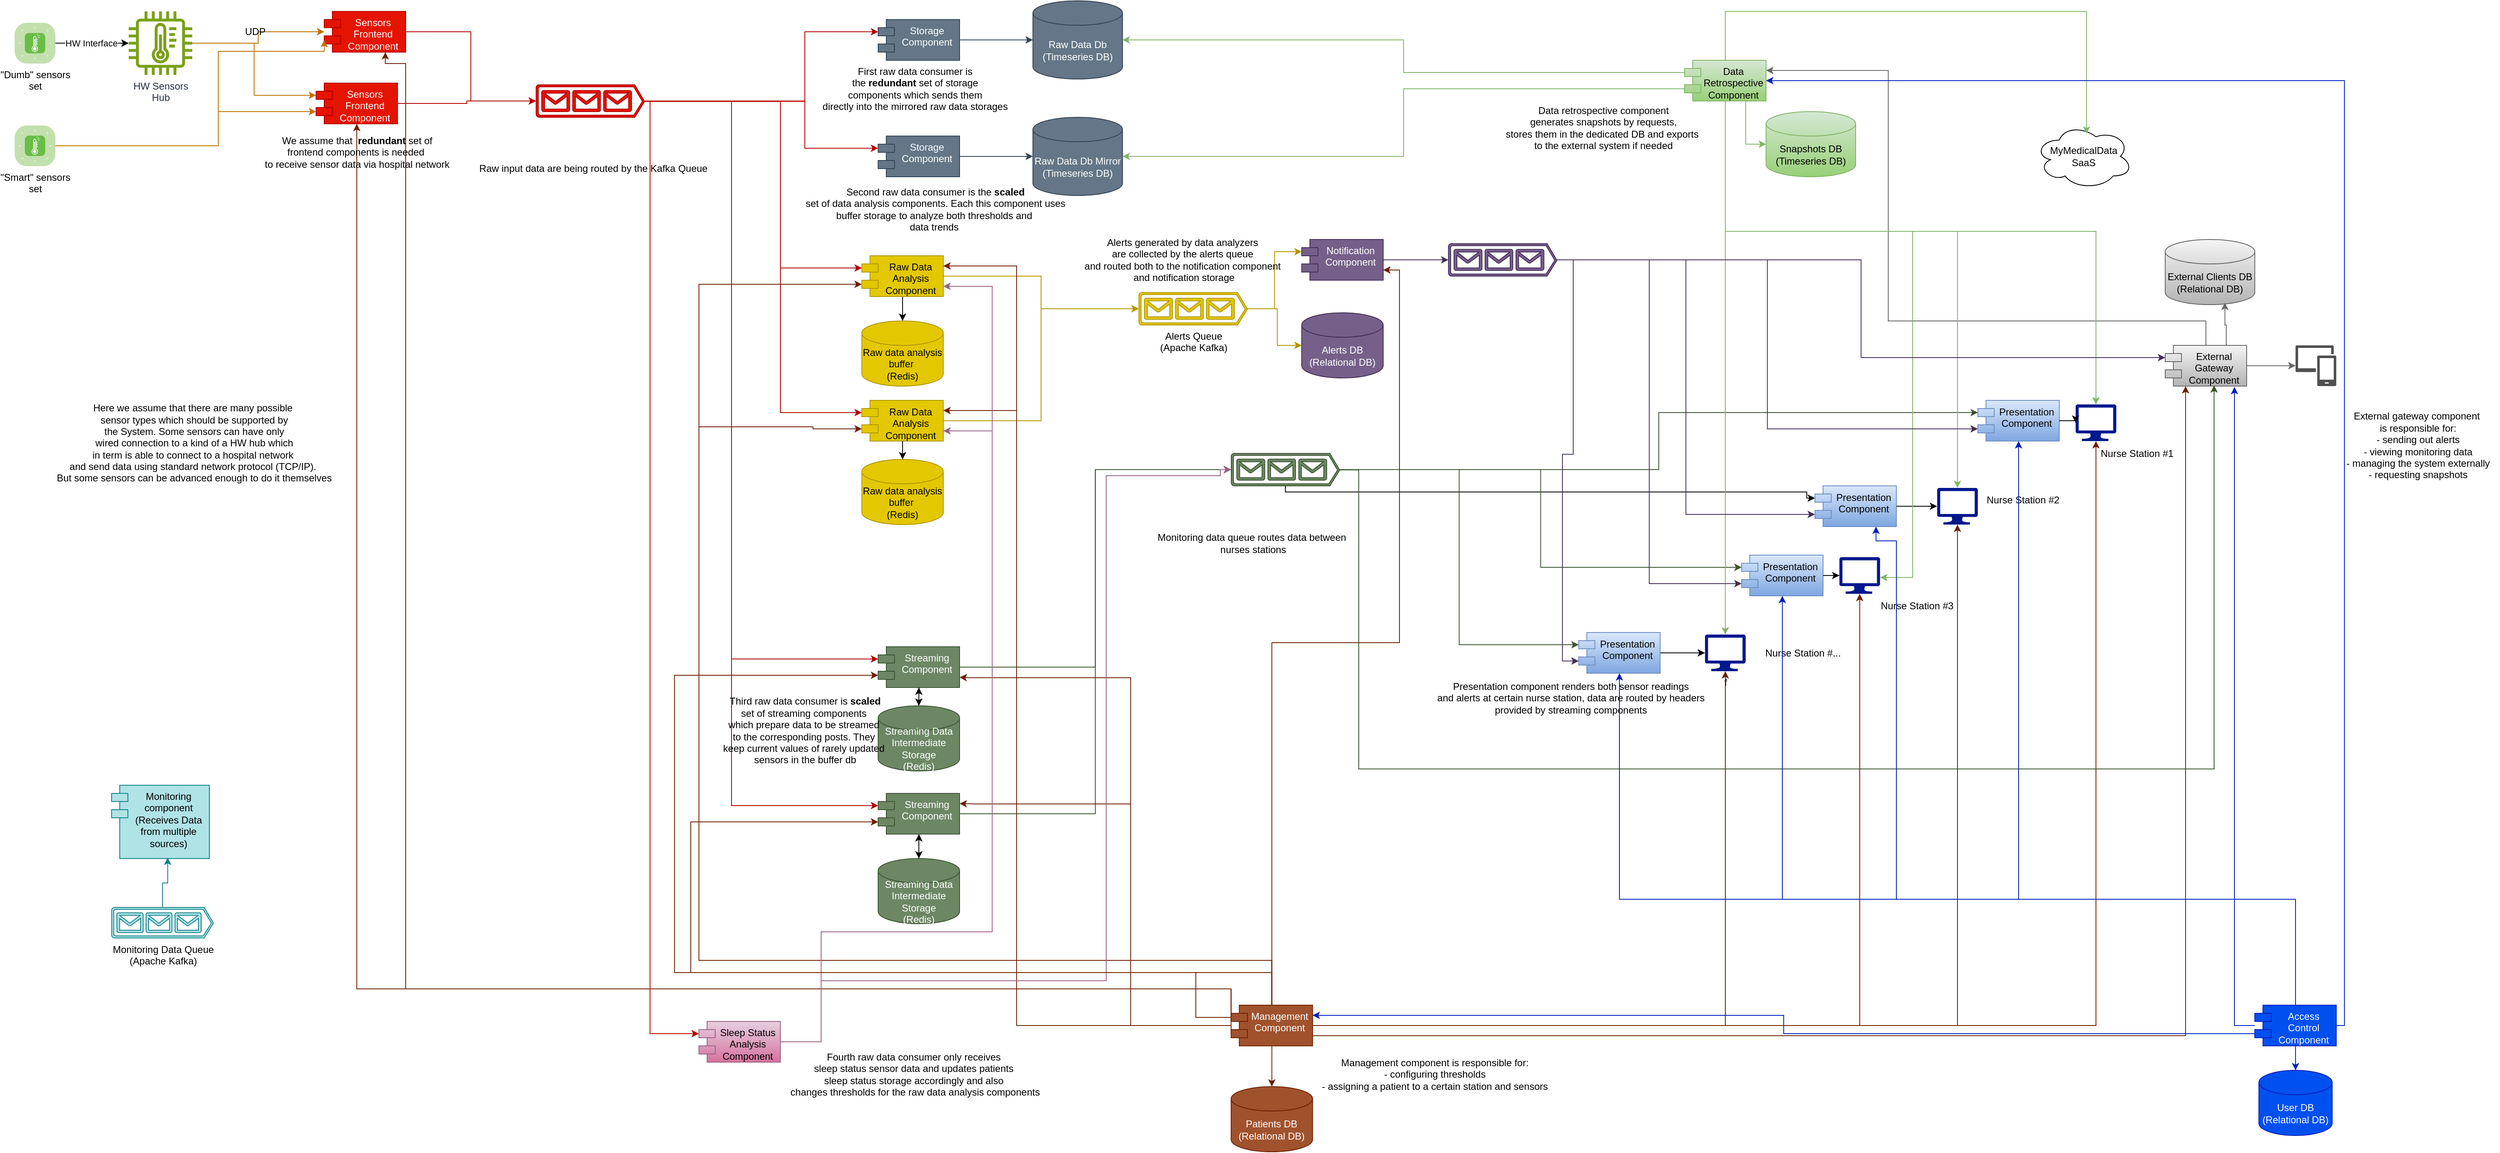 <mxfile version="23.1.6" type="device">
  <diagram name="Page-1" id="c7558073-3199-34d8-9f00-42111426c3f3">
    <mxGraphModel dx="2074" dy="1106" grid="1" gridSize="10" guides="1" tooltips="1" connect="1" arrows="1" fold="1" page="1" pageScale="10" pageWidth="826" pageHeight="1169" background="none" math="0" shadow="0">
      <root>
        <mxCell id="0" />
        <mxCell id="1" parent="0" />
        <mxCell id="7V35YEV18jOH1XWmMzxQ-115" style="edgeStyle=orthogonalEdgeStyle;rounded=0;orthogonalLoop=1;jettySize=auto;html=1;fillColor=#f0a30a;strokeColor=#BD7000;" parent="1" source="7V35YEV18jOH1XWmMzxQ-107" target="7V35YEV18jOH1XWmMzxQ-113" edge="1">
          <mxGeometry relative="1" as="geometry" />
        </mxCell>
        <mxCell id="7V35YEV18jOH1XWmMzxQ-107" value="HW Sensors &lt;br&gt;Hub" style="sketch=0;outlineConnect=0;fontColor=#232F3E;gradientColor=none;fillColor=#7AA116;strokeColor=none;dashed=0;verticalLabelPosition=bottom;verticalAlign=top;align=center;html=1;fontSize=12;fontStyle=0;aspect=fixed;pointerEvents=1;shape=mxgraph.aws4.iot_thing_temperature_sensor;" parent="1" vertex="1">
          <mxGeometry x="180" y="30" width="78" height="78" as="geometry" />
        </mxCell>
        <mxCell id="7V35YEV18jOH1XWmMzxQ-110" style="edgeStyle=orthogonalEdgeStyle;rounded=0;orthogonalLoop=1;jettySize=auto;html=1;" parent="1" source="7V35YEV18jOH1XWmMzxQ-108" target="7V35YEV18jOH1XWmMzxQ-107" edge="1">
          <mxGeometry relative="1" as="geometry" />
        </mxCell>
        <mxCell id="7V35YEV18jOH1XWmMzxQ-111" value="HW Interface" style="edgeLabel;html=1;align=center;verticalAlign=middle;resizable=0;points=[];" parent="7V35YEV18jOH1XWmMzxQ-110" vertex="1" connectable="0">
          <mxGeometry x="-0.033" relative="1" as="geometry">
            <mxPoint as="offset" />
          </mxGeometry>
        </mxCell>
        <mxCell id="7V35YEV18jOH1XWmMzxQ-108" value="&quot;Dumb&quot; sensors&lt;br&gt;set" style="verticalLabelPosition=bottom;sketch=0;html=1;fillColor=#6ABD46;strokeColor=#ffffff;verticalAlign=top;align=center;points=[[0.085,0.085,0],[0.915,0.085,0],[0.915,0.915,0],[0.085,0.915,0],[0.25,0,0],[0.5,0,0],[0.75,0,0],[1,0.25,0],[1,0.5,0],[1,0.75,0],[0.75,1,0],[0.5,1,0],[0.25,1,0],[0,0.75,0],[0,0.5,0],[0,0.25,0]];pointerEvents=1;shape=mxgraph.cisco_safe.compositeIcon;bgIcon=mxgraph.cisco_safe.architecture.generic_appliance;resIcon=mxgraph.cisco_safe.architecture.sensor;" parent="1" vertex="1">
          <mxGeometry x="40" y="44" width="50" height="50" as="geometry" />
        </mxCell>
        <mxCell id="7V35YEV18jOH1XWmMzxQ-109" value="&quot;Smart&quot; sensors &lt;br&gt;set" style="verticalLabelPosition=bottom;sketch=0;html=1;fillColor=#6ABD46;strokeColor=#ffffff;verticalAlign=top;align=center;points=[[0.085,0.085,0],[0.915,0.085,0],[0.915,0.915,0],[0.085,0.915,0],[0.25,0,0],[0.5,0,0],[0.75,0,0],[1,0.25,0],[1,0.5,0],[1,0.75,0],[0.75,1,0],[0.5,1,0],[0.25,1,0],[0,0.75,0],[0,0.5,0],[0,0.25,0]];pointerEvents=1;shape=mxgraph.cisco_safe.compositeIcon;bgIcon=mxgraph.cisco_safe.architecture.generic_appliance;resIcon=mxgraph.cisco_safe.architecture.sensor;" parent="1" vertex="1">
          <mxGeometry x="40" y="170" width="50" height="50" as="geometry" />
        </mxCell>
        <mxCell id="7V35YEV18jOH1XWmMzxQ-113" value="Sensors&lt;br&gt;Frontend&lt;br&gt;Component&lt;br&gt;" style="shape=module;align=left;spacingLeft=20;align=center;verticalAlign=top;whiteSpace=wrap;html=1;fillColor=#e51400;fontColor=#ffffff;strokeColor=#B20000;" parent="1" vertex="1">
          <mxGeometry x="420" y="30" width="100" height="50" as="geometry" />
        </mxCell>
        <mxCell id="7V35YEV18jOH1XWmMzxQ-116" value="Storage&lt;br&gt;Component" style="shape=module;align=left;spacingLeft=20;align=center;verticalAlign=top;whiteSpace=wrap;html=1;fillColor=#647687;fontColor=#ffffff;strokeColor=#314354;" parent="1" vertex="1">
          <mxGeometry x="1100" y="40" width="100" height="50" as="geometry" />
        </mxCell>
        <mxCell id="7V35YEV18jOH1XWmMzxQ-136" style="edgeStyle=orthogonalEdgeStyle;rounded=0;orthogonalLoop=1;jettySize=auto;html=1;entryX=0;entryY=0;entryDx=0;entryDy=15;entryPerimeter=0;fillColor=#e51400;strokeColor=#B20000;" parent="1" source="7V35YEV18jOH1XWmMzxQ-129" target="7V35YEV18jOH1XWmMzxQ-116" edge="1">
          <mxGeometry relative="1" as="geometry">
            <mxPoint x="890" y="60" as="targetPoint" />
            <Array as="points">
              <mxPoint x="1010" y="140" />
              <mxPoint x="1010" y="55" />
            </Array>
          </mxGeometry>
        </mxCell>
        <mxCell id="7V35YEV18jOH1XWmMzxQ-129" value="Raw Data Queue &lt;br&gt;(Apache Kafka)" style="sketch=0;aspect=fixed;pointerEvents=1;shadow=0;dashed=0;html=1;strokeColor=#B20000;labelPosition=center;verticalLabelPosition=bottom;verticalAlign=top;align=center;fillColor=#e51400;shape=mxgraph.azure.queue_generic;fontColor=#ffffff;" parent="1" vertex="1">
          <mxGeometry x="680" y="120" width="133.33" height="40" as="geometry" />
        </mxCell>
        <mxCell id="7V35YEV18jOH1XWmMzxQ-134" style="edgeStyle=orthogonalEdgeStyle;rounded=0;orthogonalLoop=1;jettySize=auto;html=1;fillColor=#647687;strokeColor=#314354;" parent="1" source="7V35YEV18jOH1XWmMzxQ-130" target="7V35YEV18jOH1XWmMzxQ-132" edge="1">
          <mxGeometry relative="1" as="geometry" />
        </mxCell>
        <mxCell id="7V35YEV18jOH1XWmMzxQ-130" value="Storage&lt;br&gt;Component" style="shape=module;align=left;spacingLeft=20;align=center;verticalAlign=top;whiteSpace=wrap;html=1;fillColor=#647687;fontColor=#ffffff;strokeColor=#314354;" parent="1" vertex="1">
          <mxGeometry x="1100" y="183" width="100" height="50" as="geometry" />
        </mxCell>
        <mxCell id="7V35YEV18jOH1XWmMzxQ-131" value="Raw Data Db&lt;br&gt;(Timeseries DB)" style="shape=cylinder3;whiteSpace=wrap;html=1;boundedLbl=1;backgroundOutline=1;size=15;fillColor=#647687;fontColor=#ffffff;strokeColor=#314354;" parent="1" vertex="1">
          <mxGeometry x="1290" y="17" width="110" height="96" as="geometry" />
        </mxCell>
        <mxCell id="7V35YEV18jOH1XWmMzxQ-132" value="Raw Data Db Mirror&lt;br&gt;(Timeseries DB)" style="shape=cylinder3;whiteSpace=wrap;html=1;boundedLbl=1;backgroundOutline=1;size=15;fillColor=#647687;fontColor=#ffffff;strokeColor=#314354;" parent="1" vertex="1">
          <mxGeometry x="1290" y="160" width="110" height="96" as="geometry" />
        </mxCell>
        <mxCell id="7V35YEV18jOH1XWmMzxQ-133" style="edgeStyle=orthogonalEdgeStyle;rounded=0;orthogonalLoop=1;jettySize=auto;html=1;entryX=0;entryY=0.5;entryDx=0;entryDy=0;entryPerimeter=0;fillColor=#647687;strokeColor=#314354;" parent="1" source="7V35YEV18jOH1XWmMzxQ-116" target="7V35YEV18jOH1XWmMzxQ-131" edge="1">
          <mxGeometry relative="1" as="geometry" />
        </mxCell>
        <mxCell id="7V35YEV18jOH1XWmMzxQ-137" style="edgeStyle=orthogonalEdgeStyle;rounded=0;orthogonalLoop=1;jettySize=auto;html=1;exitX=1;exitY=0.51;exitDx=0;exitDy=0;exitPerimeter=0;entryX=0;entryY=0;entryDx=0;entryDy=15;entryPerimeter=0;fillColor=#e51400;strokeColor=#B20000;" parent="1" source="7V35YEV18jOH1XWmMzxQ-129" target="7V35YEV18jOH1XWmMzxQ-130" edge="1">
          <mxGeometry relative="1" as="geometry">
            <Array as="points">
              <mxPoint x="1010" y="140" />
              <mxPoint x="1010" y="198" />
            </Array>
          </mxGeometry>
        </mxCell>
        <mxCell id="7V35YEV18jOH1XWmMzxQ-294" style="edgeStyle=orthogonalEdgeStyle;rounded=0;orthogonalLoop=1;jettySize=auto;html=1;" parent="1" source="7V35YEV18jOH1XWmMzxQ-138" target="7V35YEV18jOH1XWmMzxQ-288" edge="1">
          <mxGeometry relative="1" as="geometry" />
        </mxCell>
        <mxCell id="7V35YEV18jOH1XWmMzxQ-138" value="Raw Data&lt;br&gt;Analysis&lt;br&gt;Component" style="shape=module;align=left;spacingLeft=20;align=center;verticalAlign=top;whiteSpace=wrap;html=1;fillColor=#e3c800;fontColor=#000000;strokeColor=#B09500;" parent="1" vertex="1">
          <mxGeometry x="1080" y="330" width="100" height="50" as="geometry" />
        </mxCell>
        <mxCell id="7V35YEV18jOH1XWmMzxQ-139" style="edgeStyle=orthogonalEdgeStyle;rounded=0;orthogonalLoop=1;jettySize=auto;html=1;exitX=1;exitY=0.51;exitDx=0;exitDy=0;exitPerimeter=0;entryX=0;entryY=0;entryDx=0;entryDy=15;entryPerimeter=0;fillColor=#e51400;strokeColor=#B20000;" parent="1" source="7V35YEV18jOH1XWmMzxQ-129" target="7V35YEV18jOH1XWmMzxQ-138" edge="1">
          <mxGeometry relative="1" as="geometry">
            <Array as="points">
              <mxPoint x="980" y="140" />
              <mxPoint x="980" y="345" />
            </Array>
          </mxGeometry>
        </mxCell>
        <mxCell id="7V35YEV18jOH1XWmMzxQ-140" value="Raw Data Analysis Component" style="shape=module;align=left;spacingLeft=20;align=center;verticalAlign=top;whiteSpace=wrap;html=1;fillColor=#e3c800;fontColor=#000000;strokeColor=#B09500;" parent="1" vertex="1">
          <mxGeometry x="1080" y="507.5" width="100" height="50" as="geometry" />
        </mxCell>
        <mxCell id="7V35YEV18jOH1XWmMzxQ-141" style="edgeStyle=orthogonalEdgeStyle;rounded=0;orthogonalLoop=1;jettySize=auto;html=1;exitX=1;exitY=0.51;exitDx=0;exitDy=0;exitPerimeter=0;entryX=0;entryY=0;entryDx=0;entryDy=15;entryPerimeter=0;fillColor=#e51400;strokeColor=#B20000;" parent="1" source="7V35YEV18jOH1XWmMzxQ-129" target="7V35YEV18jOH1XWmMzxQ-140" edge="1">
          <mxGeometry relative="1" as="geometry">
            <Array as="points">
              <mxPoint x="980" y="140" />
              <mxPoint x="980" y="523" />
            </Array>
          </mxGeometry>
        </mxCell>
        <mxCell id="7V35YEV18jOH1XWmMzxQ-142" value="Streaming&lt;br&gt;Component" style="shape=module;align=left;spacingLeft=20;align=center;verticalAlign=top;whiteSpace=wrap;html=1;fillColor=#6d8764;fontColor=#ffffff;strokeColor=#3A5431;" parent="1" vertex="1">
          <mxGeometry x="1100" y="810" width="100" height="50" as="geometry" />
        </mxCell>
        <mxCell id="7V35YEV18jOH1XWmMzxQ-189" style="edgeStyle=orthogonalEdgeStyle;rounded=0;orthogonalLoop=1;jettySize=auto;html=1;fillColor=#e3c800;strokeColor=#B09500;" parent="1" source="7V35YEV18jOH1XWmMzxQ-144" target="7V35YEV18jOH1XWmMzxQ-187" edge="1">
          <mxGeometry relative="1" as="geometry">
            <Array as="points">
              <mxPoint x="1590" y="395" />
              <mxPoint x="1590" y="440" />
            </Array>
          </mxGeometry>
        </mxCell>
        <mxCell id="7V35YEV18jOH1XWmMzxQ-144" value="Alerts Queue &lt;br&gt;(Apache Kafka)" style="sketch=0;aspect=fixed;pointerEvents=1;shadow=0;dashed=0;html=1;strokeColor=#B09500;labelPosition=center;verticalLabelPosition=bottom;verticalAlign=top;align=center;fillColor=#e3c800;shape=mxgraph.azure.queue_generic;fontColor=#000000;" parent="1" vertex="1">
          <mxGeometry x="1420" y="375" width="133.33" height="40" as="geometry" />
        </mxCell>
        <mxCell id="7V35YEV18jOH1XWmMzxQ-145" value="Monitoring Data Queue&lt;br&gt;(Apache Kafka)" style="sketch=0;aspect=fixed;pointerEvents=1;shadow=0;dashed=0;html=1;strokeColor=#3A5431;labelPosition=center;verticalLabelPosition=bottom;verticalAlign=top;align=center;fillColor=#6d8764;shape=mxgraph.azure.queue_generic;fontColor=#ffffff;" parent="1" vertex="1">
          <mxGeometry x="1533.33" y="572.5" width="133.33" height="40" as="geometry" />
        </mxCell>
        <mxCell id="7V35YEV18jOH1XWmMzxQ-167" style="edgeStyle=orthogonalEdgeStyle;rounded=0;orthogonalLoop=1;jettySize=auto;html=1;" parent="1" source="7V35YEV18jOH1XWmMzxQ-146" target="7V35YEV18jOH1XWmMzxQ-165" edge="1">
          <mxGeometry relative="1" as="geometry">
            <Array as="points">
              <mxPoint x="1150" y="1030" />
              <mxPoint x="1150" y="1030" />
            </Array>
          </mxGeometry>
        </mxCell>
        <mxCell id="7V35YEV18jOH1XWmMzxQ-146" value="Streaming&lt;br&gt;Component" style="shape=module;align=left;spacingLeft=20;align=center;verticalAlign=top;whiteSpace=wrap;html=1;fillColor=#6d8764;fontColor=#ffffff;strokeColor=#3A5431;" parent="1" vertex="1">
          <mxGeometry x="1100" y="990" width="100" height="50" as="geometry" />
        </mxCell>
        <mxCell id="7V35YEV18jOH1XWmMzxQ-147" style="edgeStyle=orthogonalEdgeStyle;rounded=0;orthogonalLoop=1;jettySize=auto;html=1;exitX=1;exitY=0.51;exitDx=0;exitDy=0;exitPerimeter=0;entryX=0;entryY=0;entryDx=0;entryDy=15;entryPerimeter=0;fillColor=#e51400;strokeColor=#B20000;" parent="1" source="7V35YEV18jOH1XWmMzxQ-129" target="7V35YEV18jOH1XWmMzxQ-142" edge="1">
          <mxGeometry relative="1" as="geometry">
            <Array as="points">
              <mxPoint x="920" y="140" />
              <mxPoint x="920" y="825" />
            </Array>
          </mxGeometry>
        </mxCell>
        <mxCell id="7V35YEV18jOH1XWmMzxQ-148" style="edgeStyle=orthogonalEdgeStyle;rounded=0;orthogonalLoop=1;jettySize=auto;html=1;entryX=0;entryY=0;entryDx=0;entryDy=15;entryPerimeter=0;fillColor=#e51400;strokeColor=#B20000;" parent="1" source="7V35YEV18jOH1XWmMzxQ-129" target="7V35YEV18jOH1XWmMzxQ-146" edge="1">
          <mxGeometry relative="1" as="geometry">
            <Array as="points">
              <mxPoint x="920" y="140" />
              <mxPoint x="920" y="1005" />
            </Array>
          </mxGeometry>
        </mxCell>
        <mxCell id="7V35YEV18jOH1XWmMzxQ-151" value="" style="sketch=0;aspect=fixed;pointerEvents=1;shadow=0;dashed=0;html=1;strokeColor=none;labelPosition=center;verticalLabelPosition=bottom;verticalAlign=top;align=center;fillColor=#00188D;shape=mxgraph.azure.computer" parent="1" vertex="1">
          <mxGeometry x="2570" y="512.5" width="50" height="45" as="geometry" />
        </mxCell>
        <mxCell id="7V35YEV18jOH1XWmMzxQ-152" value="" style="sketch=0;aspect=fixed;pointerEvents=1;shadow=0;dashed=0;html=1;strokeColor=none;labelPosition=center;verticalLabelPosition=bottom;verticalAlign=top;align=center;fillColor=#00188D;shape=mxgraph.azure.computer" parent="1" vertex="1">
          <mxGeometry x="2400" y="615" width="50" height="45" as="geometry" />
        </mxCell>
        <mxCell id="7V35YEV18jOH1XWmMzxQ-153" value="" style="sketch=0;aspect=fixed;pointerEvents=1;shadow=0;dashed=0;html=1;strokeColor=none;labelPosition=center;verticalLabelPosition=bottom;verticalAlign=top;align=center;fillColor=#00188D;shape=mxgraph.azure.computer" parent="1" vertex="1">
          <mxGeometry x="2280" y="700" width="50" height="45" as="geometry" />
        </mxCell>
        <mxCell id="7V35YEV18jOH1XWmMzxQ-154" value="f" style="sketch=0;aspect=fixed;pointerEvents=1;shadow=0;dashed=0;html=1;strokeColor=none;labelPosition=center;verticalLabelPosition=bottom;verticalAlign=top;align=center;fillColor=#00188D;shape=mxgraph.azure.computer" parent="1" vertex="1">
          <mxGeometry x="2115" y="795" width="50" height="45" as="geometry" />
        </mxCell>
        <mxCell id="7V35YEV18jOH1XWmMzxQ-155" value="Presentation&lt;br&gt;Component" style="shape=module;align=left;spacingLeft=20;align=center;verticalAlign=top;whiteSpace=wrap;html=1;fillColor=#dae8fc;gradientColor=#7ea6e0;strokeColor=#6c8ebf;" parent="1" vertex="1">
          <mxGeometry x="2450" y="507.5" width="100" height="50" as="geometry" />
        </mxCell>
        <mxCell id="7V35YEV18jOH1XWmMzxQ-156" value="Presentation&lt;br&gt;Component" style="shape=module;align=left;spacingLeft=20;align=center;verticalAlign=top;whiteSpace=wrap;html=1;fillColor=#dae8fc;gradientColor=#7ea6e0;strokeColor=#6c8ebf;" parent="1" vertex="1">
          <mxGeometry x="2250" y="612.5" width="100" height="50" as="geometry" />
        </mxCell>
        <mxCell id="7V35YEV18jOH1XWmMzxQ-157" value="Presentation&lt;br&gt;Component" style="shape=module;align=left;spacingLeft=20;align=center;verticalAlign=top;whiteSpace=wrap;html=1;fillColor=#dae8fc;gradientColor=#7ea6e0;strokeColor=#6c8ebf;" parent="1" vertex="1">
          <mxGeometry x="2160" y="697.5" width="100" height="50" as="geometry" />
        </mxCell>
        <mxCell id="7V35YEV18jOH1XWmMzxQ-178" style="edgeStyle=orthogonalEdgeStyle;rounded=0;orthogonalLoop=1;jettySize=auto;html=1;" parent="1" source="7V35YEV18jOH1XWmMzxQ-158" target="7V35YEV18jOH1XWmMzxQ-154" edge="1">
          <mxGeometry relative="1" as="geometry" />
        </mxCell>
        <mxCell id="7V35YEV18jOH1XWmMzxQ-158" value="Presentation&lt;br&gt;Component" style="shape=module;align=left;spacingLeft=20;align=center;verticalAlign=top;whiteSpace=wrap;html=1;fillColor=#dae8fc;gradientColor=#7ea6e0;strokeColor=#6c8ebf;" parent="1" vertex="1">
          <mxGeometry x="1960" y="792.5" width="100" height="50" as="geometry" />
        </mxCell>
        <mxCell id="7V35YEV18jOH1XWmMzxQ-161" style="edgeStyle=orthogonalEdgeStyle;rounded=0;orthogonalLoop=1;jettySize=auto;html=1;exitX=1;exitY=0.5;exitDx=0;exitDy=0;entryX=0;entryY=0.5;entryDx=0;entryDy=0;entryPerimeter=0;fillColor=#e3c800;strokeColor=#B09500;" parent="1" source="7V35YEV18jOH1XWmMzxQ-138" target="7V35YEV18jOH1XWmMzxQ-144" edge="1">
          <mxGeometry relative="1" as="geometry" />
        </mxCell>
        <mxCell id="7V35YEV18jOH1XWmMzxQ-162" style="edgeStyle=orthogonalEdgeStyle;rounded=0;orthogonalLoop=1;jettySize=auto;html=1;entryX=0;entryY=0.5;entryDx=0;entryDy=0;entryPerimeter=0;fillColor=#e3c800;strokeColor=#B09500;" parent="1" source="7V35YEV18jOH1XWmMzxQ-140" target="7V35YEV18jOH1XWmMzxQ-144" edge="1">
          <mxGeometry relative="1" as="geometry" />
        </mxCell>
        <mxCell id="7V35YEV18jOH1XWmMzxQ-181" style="edgeStyle=orthogonalEdgeStyle;rounded=0;orthogonalLoop=1;jettySize=auto;html=1;" parent="1" source="7V35YEV18jOH1XWmMzxQ-164" target="7V35YEV18jOH1XWmMzxQ-142" edge="1">
          <mxGeometry relative="1" as="geometry" />
        </mxCell>
        <mxCell id="7V35YEV18jOH1XWmMzxQ-164" value="Streaming Data&lt;br&gt;Intermediate Storage&lt;br&gt;(Redis)" style="shape=cylinder3;whiteSpace=wrap;html=1;boundedLbl=1;backgroundOutline=1;size=15;fillColor=#6d8764;fontColor=#ffffff;strokeColor=#3A5431;" parent="1" vertex="1">
          <mxGeometry x="1100" y="882.5" width="100" height="80" as="geometry" />
        </mxCell>
        <mxCell id="7V35YEV18jOH1XWmMzxQ-182" style="edgeStyle=orthogonalEdgeStyle;rounded=0;orthogonalLoop=1;jettySize=auto;html=1;exitX=0.5;exitY=0;exitDx=0;exitDy=0;exitPerimeter=0;entryX=0.5;entryY=1;entryDx=0;entryDy=0;" parent="1" source="7V35YEV18jOH1XWmMzxQ-165" target="7V35YEV18jOH1XWmMzxQ-146" edge="1">
          <mxGeometry relative="1" as="geometry" />
        </mxCell>
        <mxCell id="7V35YEV18jOH1XWmMzxQ-165" value="Streaming Data&lt;br&gt;Intermediate Storage&lt;br&gt;(Redis)" style="shape=cylinder3;whiteSpace=wrap;html=1;boundedLbl=1;backgroundOutline=1;size=15;fillColor=#6d8764;fontColor=#ffffff;strokeColor=#3A5431;" parent="1" vertex="1">
          <mxGeometry x="1100" y="1070" width="100" height="80" as="geometry" />
        </mxCell>
        <mxCell id="7V35YEV18jOH1XWmMzxQ-166" style="edgeStyle=orthogonalEdgeStyle;rounded=0;orthogonalLoop=1;jettySize=auto;html=1;entryX=0.5;entryY=0;entryDx=0;entryDy=0;entryPerimeter=0;" parent="1" source="7V35YEV18jOH1XWmMzxQ-142" target="7V35YEV18jOH1XWmMzxQ-164" edge="1">
          <mxGeometry relative="1" as="geometry" />
        </mxCell>
        <mxCell id="7V35YEV18jOH1XWmMzxQ-168" style="edgeStyle=orthogonalEdgeStyle;rounded=0;orthogonalLoop=1;jettySize=auto;html=1;entryX=0;entryY=0.5;entryDx=0;entryDy=0;entryPerimeter=0;fillColor=#6d8764;strokeColor=#3A5431;" parent="1" source="7V35YEV18jOH1XWmMzxQ-142" target="7V35YEV18jOH1XWmMzxQ-145" edge="1">
          <mxGeometry relative="1" as="geometry" />
        </mxCell>
        <mxCell id="7V35YEV18jOH1XWmMzxQ-169" style="edgeStyle=orthogonalEdgeStyle;rounded=0;orthogonalLoop=1;jettySize=auto;html=1;entryX=0;entryY=0.5;entryDx=0;entryDy=0;entryPerimeter=0;fillColor=#6d8764;strokeColor=#3A5431;" parent="1" source="7V35YEV18jOH1XWmMzxQ-146" target="7V35YEV18jOH1XWmMzxQ-145" edge="1">
          <mxGeometry relative="1" as="geometry" />
        </mxCell>
        <mxCell id="7V35YEV18jOH1XWmMzxQ-170" style="edgeStyle=orthogonalEdgeStyle;rounded=0;orthogonalLoop=1;jettySize=auto;html=1;entryX=0;entryY=0;entryDx=0;entryDy=15;entryPerimeter=0;fillColor=#6d8764;strokeColor=#3A5431;" parent="1" source="7V35YEV18jOH1XWmMzxQ-145" target="7V35YEV18jOH1XWmMzxQ-155" edge="1">
          <mxGeometry relative="1" as="geometry" />
        </mxCell>
        <mxCell id="7V35YEV18jOH1XWmMzxQ-171" style="edgeStyle=orthogonalEdgeStyle;rounded=0;orthogonalLoop=1;jettySize=auto;html=1;entryX=0;entryY=0;entryDx=0;entryDy=15;entryPerimeter=0;" parent="1" source="7V35YEV18jOH1XWmMzxQ-145" target="7V35YEV18jOH1XWmMzxQ-156" edge="1">
          <mxGeometry relative="1" as="geometry">
            <Array as="points">
              <mxPoint x="2240" y="620" />
            </Array>
          </mxGeometry>
        </mxCell>
        <mxCell id="7V35YEV18jOH1XWmMzxQ-172" style="edgeStyle=orthogonalEdgeStyle;rounded=0;orthogonalLoop=1;jettySize=auto;html=1;entryX=0;entryY=0;entryDx=0;entryDy=15;entryPerimeter=0;fillColor=#6d8764;strokeColor=#3A5431;" parent="1" source="7V35YEV18jOH1XWmMzxQ-145" target="7V35YEV18jOH1XWmMzxQ-157" edge="1">
          <mxGeometry relative="1" as="geometry" />
        </mxCell>
        <mxCell id="7V35YEV18jOH1XWmMzxQ-173" style="edgeStyle=orthogonalEdgeStyle;rounded=0;orthogonalLoop=1;jettySize=auto;html=1;entryX=0;entryY=0;entryDx=0;entryDy=15;entryPerimeter=0;fillColor=#6d8764;strokeColor=#3A5431;" parent="1" source="7V35YEV18jOH1XWmMzxQ-145" target="7V35YEV18jOH1XWmMzxQ-158" edge="1">
          <mxGeometry relative="1" as="geometry" />
        </mxCell>
        <mxCell id="7V35YEV18jOH1XWmMzxQ-174" style="edgeStyle=orthogonalEdgeStyle;rounded=0;orthogonalLoop=1;jettySize=auto;html=1;entryX=0;entryY=0.5;entryDx=0;entryDy=0;entryPerimeter=0;" parent="1" source="7V35YEV18jOH1XWmMzxQ-155" target="7V35YEV18jOH1XWmMzxQ-151" edge="1">
          <mxGeometry relative="1" as="geometry" />
        </mxCell>
        <mxCell id="7V35YEV18jOH1XWmMzxQ-176" style="edgeStyle=orthogonalEdgeStyle;rounded=0;orthogonalLoop=1;jettySize=auto;html=1;entryX=0;entryY=0.5;entryDx=0;entryDy=0;entryPerimeter=0;" parent="1" source="7V35YEV18jOH1XWmMzxQ-156" target="7V35YEV18jOH1XWmMzxQ-152" edge="1">
          <mxGeometry relative="1" as="geometry" />
        </mxCell>
        <mxCell id="7V35YEV18jOH1XWmMzxQ-177" style="edgeStyle=orthogonalEdgeStyle;rounded=0;orthogonalLoop=1;jettySize=auto;html=1;entryX=0;entryY=0.5;entryDx=0;entryDy=0;entryPerimeter=0;" parent="1" source="7V35YEV18jOH1XWmMzxQ-157" target="7V35YEV18jOH1XWmMzxQ-153" edge="1">
          <mxGeometry relative="1" as="geometry" />
        </mxCell>
        <mxCell id="7V35YEV18jOH1XWmMzxQ-179" style="edgeStyle=orthogonalEdgeStyle;rounded=0;orthogonalLoop=1;jettySize=auto;html=1;entryX=0;entryY=0.5;entryDx=0;entryDy=0;entryPerimeter=0;fillColor=#e51400;strokeColor=#B20000;" parent="1" source="7V35YEV18jOH1XWmMzxQ-113" target="7V35YEV18jOH1XWmMzxQ-129" edge="1">
          <mxGeometry relative="1" as="geometry" />
        </mxCell>
        <mxCell id="7V35YEV18jOH1XWmMzxQ-183" value="Patients DB&lt;br&gt;(Relational DB)" style="shape=cylinder3;whiteSpace=wrap;html=1;boundedLbl=1;backgroundOutline=1;size=15;fillColor=#a0522d;fontColor=#ffffff;strokeColor=#6D1F00;" parent="1" vertex="1">
          <mxGeometry x="1533.33" y="1350" width="100" height="80" as="geometry" />
        </mxCell>
        <mxCell id="7V35YEV18jOH1XWmMzxQ-184" value="MyMedicalData&lt;br&gt;SaaS" style="ellipse;shape=cloud;whiteSpace=wrap;html=1;" parent="1" vertex="1">
          <mxGeometry x="2520" y="168" width="120" height="80" as="geometry" />
        </mxCell>
        <mxCell id="7V35YEV18jOH1XWmMzxQ-262" style="edgeStyle=orthogonalEdgeStyle;rounded=0;orthogonalLoop=1;jettySize=auto;html=1;entryX=1;entryY=0.25;entryDx=0;entryDy=0;exitX=0.5;exitY=0;exitDx=0;exitDy=0;fillColor=#f5f5f5;gradientColor=#b3b3b3;strokeColor=#666666;" parent="1" source="7V35YEV18jOH1XWmMzxQ-263" target="7V35YEV18jOH1XWmMzxQ-240" edge="1">
          <mxGeometry relative="1" as="geometry">
            <mxPoint x="2695.059" y="445" as="sourcePoint" />
            <Array as="points">
              <mxPoint x="2730" y="410" />
              <mxPoint x="2340" y="410" />
              <mxPoint x="2340" y="103" />
            </Array>
          </mxGeometry>
        </mxCell>
        <mxCell id="7V35YEV18jOH1XWmMzxQ-186" value="Notification Component" style="shape=module;align=left;spacingLeft=20;align=center;verticalAlign=top;whiteSpace=wrap;html=1;fillColor=#76608a;strokeColor=#432D57;fontColor=#ffffff;" parent="1" vertex="1">
          <mxGeometry x="1620" y="310" width="100" height="50" as="geometry" />
        </mxCell>
        <mxCell id="7V35YEV18jOH1XWmMzxQ-187" value="Alerts DB&lt;br&gt;(Relational DB)" style="shape=cylinder3;whiteSpace=wrap;html=1;boundedLbl=1;backgroundOutline=1;size=15;fillColor=#76608a;strokeColor=#432D57;fontColor=#ffffff;" parent="1" vertex="1">
          <mxGeometry x="1620" y="400" width="100" height="80" as="geometry" />
        </mxCell>
        <mxCell id="7V35YEV18jOH1XWmMzxQ-188" style="edgeStyle=orthogonalEdgeStyle;rounded=0;orthogonalLoop=1;jettySize=auto;html=1;entryX=0;entryY=0;entryDx=0;entryDy=15;entryPerimeter=0;fillColor=#e3c800;strokeColor=#B09500;" parent="1" source="7V35YEV18jOH1XWmMzxQ-144" target="7V35YEV18jOH1XWmMzxQ-186" edge="1">
          <mxGeometry relative="1" as="geometry" />
        </mxCell>
        <mxCell id="7V35YEV18jOH1XWmMzxQ-234" style="edgeStyle=orthogonalEdgeStyle;rounded=0;orthogonalLoop=1;jettySize=auto;html=1;entryX=1;entryY=0.25;entryDx=0;entryDy=0;fillColor=#a0522d;strokeColor=#6D1F00;" parent="1" source="7V35YEV18jOH1XWmMzxQ-197" target="7V35YEV18jOH1XWmMzxQ-140" edge="1">
          <mxGeometry relative="1" as="geometry">
            <Array as="points">
              <mxPoint x="1270" y="1275" />
              <mxPoint x="1270" y="520" />
            </Array>
          </mxGeometry>
        </mxCell>
        <mxCell id="7V35YEV18jOH1XWmMzxQ-235" style="edgeStyle=orthogonalEdgeStyle;rounded=0;orthogonalLoop=1;jettySize=auto;html=1;entryX=1;entryY=0.25;entryDx=0;entryDy=0;fillColor=#a0522d;strokeColor=#6D1F00;" parent="1" source="7V35YEV18jOH1XWmMzxQ-197" target="7V35YEV18jOH1XWmMzxQ-138" edge="1">
          <mxGeometry relative="1" as="geometry">
            <Array as="points">
              <mxPoint x="1270" y="1275" />
              <mxPoint x="1270" y="343" />
            </Array>
          </mxGeometry>
        </mxCell>
        <mxCell id="7V35YEV18jOH1XWmMzxQ-282" style="edgeStyle=orthogonalEdgeStyle;rounded=0;orthogonalLoop=1;jettySize=auto;html=1;entryX=1;entryY=0.75;entryDx=0;entryDy=0;fillColor=#a0522d;strokeColor=#6D1F00;" parent="1" source="7V35YEV18jOH1XWmMzxQ-197" target="7V35YEV18jOH1XWmMzxQ-142" edge="1">
          <mxGeometry relative="1" as="geometry">
            <Array as="points">
              <mxPoint x="1410" y="1275" />
              <mxPoint x="1410" y="848" />
              <mxPoint x="1210" y="848" />
            </Array>
          </mxGeometry>
        </mxCell>
        <mxCell id="7V35YEV18jOH1XWmMzxQ-283" style="edgeStyle=orthogonalEdgeStyle;rounded=0;orthogonalLoop=1;jettySize=auto;html=1;entryX=1;entryY=0.25;entryDx=0;entryDy=0;fillColor=#a0522d;strokeColor=#6D1F00;" parent="1" source="7V35YEV18jOH1XWmMzxQ-197" target="7V35YEV18jOH1XWmMzxQ-146" edge="1">
          <mxGeometry relative="1" as="geometry">
            <Array as="points">
              <mxPoint x="1410" y="1275" />
              <mxPoint x="1410" y="1003" />
              <mxPoint x="1220" y="1003" />
            </Array>
          </mxGeometry>
        </mxCell>
        <mxCell id="I3CZiYIqBZRK2_8COahd-21" style="edgeStyle=orthogonalEdgeStyle;rounded=0;orthogonalLoop=1;jettySize=auto;html=1;exitX=1;exitY=0.75;exitDx=0;exitDy=0;entryX=0.25;entryY=1;entryDx=0;entryDy=0;fillColor=#a0522d;strokeColor=#6D1F00;" parent="1" source="7V35YEV18jOH1XWmMzxQ-197" target="7V35YEV18jOH1XWmMzxQ-263" edge="1">
          <mxGeometry relative="1" as="geometry">
            <mxPoint x="2810" y="660" as="targetPoint" />
          </mxGeometry>
        </mxCell>
        <mxCell id="I3CZiYIqBZRK2_8COahd-27" style="edgeStyle=orthogonalEdgeStyle;rounded=0;orthogonalLoop=1;jettySize=auto;html=1;exitX=0;exitY=0;exitDx=0;exitDy=35;exitPerimeter=0;entryX=0.5;entryY=1;entryDx=0;entryDy=0;fillColor=#a0522d;strokeColor=#6D1F00;" parent="1" source="7V35YEV18jOH1XWmMzxQ-197" target="7V35YEV18jOH1XWmMzxQ-276" edge="1">
          <mxGeometry relative="1" as="geometry">
            <mxPoint x="800" y="1220" as="targetPoint" />
            <Array as="points">
              <mxPoint x="1533" y="1230" />
              <mxPoint x="460" y="1230" />
            </Array>
          </mxGeometry>
        </mxCell>
        <mxCell id="I3CZiYIqBZRK2_8COahd-28" style="edgeStyle=orthogonalEdgeStyle;rounded=0;orthogonalLoop=1;jettySize=auto;html=1;exitX=0;exitY=0;exitDx=0;exitDy=15;exitPerimeter=0;entryX=0.75;entryY=1;entryDx=0;entryDy=0;fillColor=#a0522d;strokeColor=#6D1F00;" parent="1" source="7V35YEV18jOH1XWmMzxQ-197" target="7V35YEV18jOH1XWmMzxQ-113" edge="1">
          <mxGeometry relative="1" as="geometry">
            <Array as="points">
              <mxPoint x="1533" y="1230" />
              <mxPoint x="520" y="1230" />
              <mxPoint x="520" y="94" />
              <mxPoint x="495" y="94" />
            </Array>
          </mxGeometry>
        </mxCell>
        <mxCell id="7V35YEV18jOH1XWmMzxQ-197" value="Management&lt;br&gt;Component" style="shape=module;align=left;spacingLeft=20;align=center;verticalAlign=top;whiteSpace=wrap;html=1;fillColor=#a0522d;fontColor=#ffffff;strokeColor=#6D1F00;" parent="1" vertex="1">
          <mxGeometry x="1533.33" y="1250" width="100" height="50" as="geometry" />
        </mxCell>
        <mxCell id="7V35YEV18jOH1XWmMzxQ-208" style="edgeStyle=orthogonalEdgeStyle;rounded=0;orthogonalLoop=1;jettySize=auto;html=1;entryX=1;entryY=0.75;entryDx=0;entryDy=0;fillColor=#a0522d;strokeColor=#6D1F00;" parent="1" source="7V35YEV18jOH1XWmMzxQ-197" target="7V35YEV18jOH1XWmMzxQ-186" edge="1">
          <mxGeometry relative="1" as="geometry" />
        </mxCell>
        <mxCell id="7V35YEV18jOH1XWmMzxQ-220" style="edgeStyle=orthogonalEdgeStyle;rounded=0;orthogonalLoop=1;jettySize=auto;html=1;entryX=0;entryY=0;entryDx=0;entryDy=35;entryPerimeter=0;fillColor=#a0522d;strokeColor=#6D1F00;" parent="1" source="7V35YEV18jOH1XWmMzxQ-197" target="7V35YEV18jOH1XWmMzxQ-138" edge="1">
          <mxGeometry relative="1" as="geometry">
            <Array as="points">
              <mxPoint x="880" y="1195" />
              <mxPoint x="880" y="365" />
            </Array>
          </mxGeometry>
        </mxCell>
        <mxCell id="7V35YEV18jOH1XWmMzxQ-221" style="edgeStyle=orthogonalEdgeStyle;rounded=0;orthogonalLoop=1;jettySize=auto;html=1;entryX=0;entryY=0;entryDx=0;entryDy=35;entryPerimeter=0;fillColor=#a0522d;strokeColor=#6D1F00;" parent="1" source="7V35YEV18jOH1XWmMzxQ-197" target="7V35YEV18jOH1XWmMzxQ-140" edge="1">
          <mxGeometry relative="1" as="geometry">
            <Array as="points">
              <mxPoint x="1583" y="1195" />
              <mxPoint x="880" y="1195" />
              <mxPoint x="880" y="540" />
              <mxPoint x="1020" y="540" />
              <mxPoint x="1020" y="543" />
            </Array>
          </mxGeometry>
        </mxCell>
        <mxCell id="7V35YEV18jOH1XWmMzxQ-222" style="edgeStyle=orthogonalEdgeStyle;rounded=0;orthogonalLoop=1;jettySize=auto;html=1;entryX=0;entryY=0;entryDx=0;entryDy=35;entryPerimeter=0;fillColor=#a0522d;strokeColor=#6D1F00;" parent="1" source="7V35YEV18jOH1XWmMzxQ-197" target="7V35YEV18jOH1XWmMzxQ-142" edge="1">
          <mxGeometry relative="1" as="geometry">
            <Array as="points">
              <mxPoint x="1583" y="1210" />
              <mxPoint x="850" y="1210" />
              <mxPoint x="850" y="845" />
            </Array>
          </mxGeometry>
        </mxCell>
        <mxCell id="7V35YEV18jOH1XWmMzxQ-237" style="edgeStyle=orthogonalEdgeStyle;rounded=0;orthogonalLoop=1;jettySize=auto;html=1;entryX=1;entryY=0.75;entryDx=0;entryDy=0;exitX=1;exitY=0.5;exitDx=0;exitDy=0;fillColor=#e6d0de;gradientColor=#d5739d;strokeColor=#996185;" parent="1" source="7V35YEV18jOH1XWmMzxQ-229" target="7V35YEV18jOH1XWmMzxQ-138" edge="1">
          <mxGeometry relative="1" as="geometry">
            <Array as="points">
              <mxPoint x="1030" y="1295" />
              <mxPoint x="1030" y="1160" />
              <mxPoint x="1240" y="1160" />
              <mxPoint x="1240" y="368" />
            </Array>
          </mxGeometry>
        </mxCell>
        <mxCell id="7V35YEV18jOH1XWmMzxQ-238" style="edgeStyle=orthogonalEdgeStyle;rounded=0;orthogonalLoop=1;jettySize=auto;html=1;entryX=1;entryY=0.75;entryDx=0;entryDy=0;fillColor=#e6d0de;gradientColor=#d5739d;strokeColor=#996185;" parent="1" source="7V35YEV18jOH1XWmMzxQ-229" target="7V35YEV18jOH1XWmMzxQ-140" edge="1">
          <mxGeometry relative="1" as="geometry">
            <Array as="points">
              <mxPoint x="1030" y="1295" />
              <mxPoint x="1030" y="1160" />
              <mxPoint x="1240" y="1160" />
              <mxPoint x="1240" y="545" />
            </Array>
          </mxGeometry>
        </mxCell>
        <mxCell id="7V35YEV18jOH1XWmMzxQ-229" value="Sleep Status&lt;br&gt;Analysis&lt;br&gt;Component" style="shape=module;align=left;spacingLeft=20;align=center;verticalAlign=top;whiteSpace=wrap;html=1;fillColor=#e6d0de;gradientColor=#d5739d;strokeColor=#996185;" parent="1" vertex="1">
          <mxGeometry x="880" y="1270" width="100" height="50" as="geometry" />
        </mxCell>
        <mxCell id="7V35YEV18jOH1XWmMzxQ-239" style="edgeStyle=orthogonalEdgeStyle;rounded=0;orthogonalLoop=1;jettySize=auto;html=1;entryX=0;entryY=0.5;entryDx=0;entryDy=0;entryPerimeter=0;fillColor=#e6d0de;gradientColor=#d5739d;strokeColor=#996185;" parent="1" source="7V35YEV18jOH1XWmMzxQ-229" target="7V35YEV18jOH1XWmMzxQ-145" edge="1">
          <mxGeometry relative="1" as="geometry">
            <Array as="points">
              <mxPoint x="1030" y="1295" />
              <mxPoint x="1030" y="1220" />
              <mxPoint x="1380" y="1220" />
              <mxPoint x="1380" y="600" />
              <mxPoint x="1520" y="600" />
            </Array>
          </mxGeometry>
        </mxCell>
        <mxCell id="7V35YEV18jOH1XWmMzxQ-270" style="edgeStyle=orthogonalEdgeStyle;rounded=0;orthogonalLoop=1;jettySize=auto;html=1;fillColor=#d5e8d4;gradientColor=#97d077;strokeColor=#82b366;" parent="1" source="7V35YEV18jOH1XWmMzxQ-240" target="7V35YEV18jOH1XWmMzxQ-153" edge="1">
          <mxGeometry relative="1" as="geometry">
            <Array as="points">
              <mxPoint x="2140" y="300" />
              <mxPoint x="2370" y="300" />
              <mxPoint x="2370" y="725" />
            </Array>
          </mxGeometry>
        </mxCell>
        <mxCell id="7V35YEV18jOH1XWmMzxQ-240" value="Data Retrospective&lt;br&gt;Component" style="shape=module;align=left;spacingLeft=20;align=center;verticalAlign=top;whiteSpace=wrap;html=1;fillColor=#d5e8d4;gradientColor=#97d077;strokeColor=#82b366;" parent="1" vertex="1">
          <mxGeometry x="2090" y="90" width="100" height="50" as="geometry" />
        </mxCell>
        <mxCell id="7V35YEV18jOH1XWmMzxQ-256" value="Snapshots DB&lt;br&gt;(Timeseries DB)" style="shape=cylinder3;whiteSpace=wrap;html=1;boundedLbl=1;backgroundOutline=1;size=15;fillColor=#d5e8d4;gradientColor=#97d077;strokeColor=#82b366;" parent="1" vertex="1">
          <mxGeometry x="2190" y="153" width="110" height="80" as="geometry" />
        </mxCell>
        <mxCell id="7V35YEV18jOH1XWmMzxQ-260" style="edgeStyle=orthogonalEdgeStyle;rounded=0;orthogonalLoop=1;jettySize=auto;html=1;entryX=0.529;entryY=0.152;entryDx=0;entryDy=0;entryPerimeter=0;fillColor=#d5e8d4;gradientColor=#97d077;strokeColor=#82b366;" parent="1" source="7V35YEV18jOH1XWmMzxQ-240" target="7V35YEV18jOH1XWmMzxQ-184" edge="1">
          <mxGeometry relative="1" as="geometry">
            <Array as="points">
              <mxPoint x="2140" y="30" />
              <mxPoint x="2584" y="30" />
            </Array>
          </mxGeometry>
        </mxCell>
        <mxCell id="7V35YEV18jOH1XWmMzxQ-266" style="edgeStyle=orthogonalEdgeStyle;rounded=0;orthogonalLoop=1;jettySize=auto;html=1;fillColor=#f5f5f5;gradientColor=#b3b3b3;strokeColor=#666666;" parent="1" source="7V35YEV18jOH1XWmMzxQ-263" target="7V35YEV18jOH1XWmMzxQ-264" edge="1">
          <mxGeometry relative="1" as="geometry" />
        </mxCell>
        <mxCell id="7V35YEV18jOH1XWmMzxQ-263" value="External Gateway&lt;br&gt;Component" style="shape=module;align=left;spacingLeft=20;align=center;verticalAlign=top;whiteSpace=wrap;html=1;fillColor=#f5f5f5;gradientColor=#b3b3b3;strokeColor=#666666;" parent="1" vertex="1">
          <mxGeometry x="2680" y="440" width="100" height="50" as="geometry" />
        </mxCell>
        <mxCell id="7V35YEV18jOH1XWmMzxQ-264" value="" style="sketch=0;pointerEvents=1;shadow=0;dashed=0;html=1;strokeColor=none;labelPosition=center;verticalLabelPosition=bottom;verticalAlign=top;align=center;fillColor=#505050;shape=mxgraph.mscae.intune.device_group" parent="1" vertex="1">
          <mxGeometry x="2840" y="440" width="50" height="50" as="geometry" />
        </mxCell>
        <mxCell id="7V35YEV18jOH1XWmMzxQ-268" style="edgeStyle=orthogonalEdgeStyle;rounded=0;orthogonalLoop=1;jettySize=auto;html=1;entryX=0.5;entryY=0;entryDx=0;entryDy=0;entryPerimeter=0;fillColor=#d5e8d4;gradientColor=#97d077;strokeColor=#82b366;" parent="1" source="7V35YEV18jOH1XWmMzxQ-240" target="7V35YEV18jOH1XWmMzxQ-151" edge="1">
          <mxGeometry relative="1" as="geometry">
            <Array as="points">
              <mxPoint x="2140" y="300" />
              <mxPoint x="2595" y="300" />
            </Array>
          </mxGeometry>
        </mxCell>
        <mxCell id="7V35YEV18jOH1XWmMzxQ-269" style="edgeStyle=orthogonalEdgeStyle;rounded=0;orthogonalLoop=1;jettySize=auto;html=1;entryX=0.5;entryY=0;entryDx=0;entryDy=0;entryPerimeter=0;fillColor=#d5e8d4;gradientColor=#97d077;strokeColor=#82b366;" parent="1" source="7V35YEV18jOH1XWmMzxQ-240" target="7V35YEV18jOH1XWmMzxQ-152" edge="1">
          <mxGeometry relative="1" as="geometry">
            <Array as="points">
              <mxPoint x="2140" y="300" />
              <mxPoint x="2425" y="300" />
            </Array>
          </mxGeometry>
        </mxCell>
        <mxCell id="7V35YEV18jOH1XWmMzxQ-271" style="edgeStyle=orthogonalEdgeStyle;rounded=0;orthogonalLoop=1;jettySize=auto;html=1;entryX=0.5;entryY=0;entryDx=0;entryDy=0;entryPerimeter=0;fillColor=#d5e8d4;gradientColor=#97d077;strokeColor=#82b366;" parent="1" source="7V35YEV18jOH1XWmMzxQ-240" target="7V35YEV18jOH1XWmMzxQ-154" edge="1">
          <mxGeometry relative="1" as="geometry">
            <Array as="points">
              <mxPoint x="2140" y="795" />
            </Array>
          </mxGeometry>
        </mxCell>
        <mxCell id="7V35YEV18jOH1XWmMzxQ-272" style="edgeStyle=orthogonalEdgeStyle;rounded=0;orthogonalLoop=1;jettySize=auto;html=1;entryX=0.5;entryY=1;entryDx=0;entryDy=0;entryPerimeter=0;fillColor=#a0522d;strokeColor=#6D1F00;" parent="1" source="7V35YEV18jOH1XWmMzxQ-197" target="7V35YEV18jOH1XWmMzxQ-154" edge="1">
          <mxGeometry relative="1" as="geometry" />
        </mxCell>
        <mxCell id="7V35YEV18jOH1XWmMzxQ-273" style="edgeStyle=orthogonalEdgeStyle;rounded=0;orthogonalLoop=1;jettySize=auto;html=1;entryX=0.5;entryY=1;entryDx=0;entryDy=0;entryPerimeter=0;fillColor=#a0522d;strokeColor=#6D1F00;" parent="1" source="7V35YEV18jOH1XWmMzxQ-197" target="7V35YEV18jOH1XWmMzxQ-153" edge="1">
          <mxGeometry relative="1" as="geometry" />
        </mxCell>
        <mxCell id="7V35YEV18jOH1XWmMzxQ-274" style="edgeStyle=orthogonalEdgeStyle;rounded=0;orthogonalLoop=1;jettySize=auto;html=1;entryX=0.5;entryY=1;entryDx=0;entryDy=0;entryPerimeter=0;fillColor=#a0522d;strokeColor=#6D1F00;" parent="1" source="7V35YEV18jOH1XWmMzxQ-197" target="7V35YEV18jOH1XWmMzxQ-152" edge="1">
          <mxGeometry relative="1" as="geometry" />
        </mxCell>
        <mxCell id="7V35YEV18jOH1XWmMzxQ-275" style="edgeStyle=orthogonalEdgeStyle;rounded=0;orthogonalLoop=1;jettySize=auto;html=1;entryX=0.5;entryY=1;entryDx=0;entryDy=0;entryPerimeter=0;fillColor=#a0522d;strokeColor=#6D1F00;" parent="1" source="7V35YEV18jOH1XWmMzxQ-197" target="7V35YEV18jOH1XWmMzxQ-151" edge="1">
          <mxGeometry relative="1" as="geometry" />
        </mxCell>
        <mxCell id="7V35YEV18jOH1XWmMzxQ-276" value="Sensors&lt;br&gt;Frontend&lt;br&gt;Component&lt;br&gt;" style="shape=module;align=left;spacingLeft=20;align=center;verticalAlign=top;whiteSpace=wrap;html=1;fillColor=#e51400;fontColor=#ffffff;strokeColor=#B20000;" parent="1" vertex="1">
          <mxGeometry x="410" y="118" width="100" height="50" as="geometry" />
        </mxCell>
        <mxCell id="7V35YEV18jOH1XWmMzxQ-277" style="edgeStyle=orthogonalEdgeStyle;rounded=0;orthogonalLoop=1;jettySize=auto;html=1;entryX=0;entryY=0.5;entryDx=0;entryDy=0;entryPerimeter=0;fillColor=#e51400;strokeColor=#B20000;" parent="1" source="7V35YEV18jOH1XWmMzxQ-276" target="7V35YEV18jOH1XWmMzxQ-129" edge="1">
          <mxGeometry relative="1" as="geometry" />
        </mxCell>
        <mxCell id="7V35YEV18jOH1XWmMzxQ-278" style="edgeStyle=orthogonalEdgeStyle;rounded=0;orthogonalLoop=1;jettySize=auto;html=1;entryX=0;entryY=0;entryDx=0;entryDy=15;entryPerimeter=0;fillColor=#f0a30a;strokeColor=#BD7000;" parent="1" source="7V35YEV18jOH1XWmMzxQ-107" target="7V35YEV18jOH1XWmMzxQ-276" edge="1">
          <mxGeometry relative="1" as="geometry" />
        </mxCell>
        <mxCell id="7V35YEV18jOH1XWmMzxQ-279" style="edgeStyle=orthogonalEdgeStyle;rounded=0;orthogonalLoop=1;jettySize=auto;html=1;entryX=0;entryY=0;entryDx=0;entryDy=35;entryPerimeter=0;fillColor=#f0a30a;strokeColor=#BD7000;" parent="1" source="7V35YEV18jOH1XWmMzxQ-109" target="7V35YEV18jOH1XWmMzxQ-276" edge="1">
          <mxGeometry relative="1" as="geometry">
            <Array as="points">
              <mxPoint x="290" y="195" />
              <mxPoint x="290" y="153" />
            </Array>
          </mxGeometry>
        </mxCell>
        <mxCell id="7V35YEV18jOH1XWmMzxQ-280" style="edgeStyle=orthogonalEdgeStyle;rounded=0;orthogonalLoop=1;jettySize=auto;html=1;entryX=0;entryY=0;entryDx=0;entryDy=35;entryPerimeter=0;fillColor=#f0a30a;strokeColor=#BD7000;" parent="1" source="7V35YEV18jOH1XWmMzxQ-109" target="7V35YEV18jOH1XWmMzxQ-113" edge="1">
          <mxGeometry relative="1" as="geometry">
            <Array as="points">
              <mxPoint x="290" y="195" />
              <mxPoint x="290" y="79" />
            </Array>
          </mxGeometry>
        </mxCell>
        <mxCell id="7V35YEV18jOH1XWmMzxQ-281" value="Here we assume that there are many possible&amp;nbsp;&lt;br&gt;sensor types which should be supported by&lt;br&gt;the System. Some sensors can have only &lt;br&gt;wired connection to a kind of a HW hub which &lt;br&gt;in term is able to connect to a hospital network&amp;nbsp;&lt;br&gt;and send data using standard network protocol (TCP/IP).&amp;nbsp;&lt;br&gt;But some sensors can be advanced enough to do it themselves" style="text;html=1;align=center;verticalAlign=middle;resizable=0;points=[];autosize=1;strokeColor=none;fillColor=none;" parent="1" vertex="1">
          <mxGeometry x="80" y="505" width="360" height="110" as="geometry" />
        </mxCell>
        <mxCell id="7V35YEV18jOH1XWmMzxQ-284" value="We assume that&amp;nbsp; &lt;b&gt;redundant &lt;/b&gt;set of&lt;br&gt;frontend components is needed&amp;nbsp;&lt;br&gt;to receive sensor data via hospital network" style="text;html=1;align=center;verticalAlign=middle;resizable=0;points=[];autosize=1;strokeColor=none;fillColor=none;" parent="1" vertex="1">
          <mxGeometry x="335" y="173" width="250" height="60" as="geometry" />
        </mxCell>
        <mxCell id="7V35YEV18jOH1XWmMzxQ-285" value="Raw input data are being routed by the Kafka Queue" style="text;html=1;align=center;verticalAlign=middle;resizable=0;points=[];autosize=1;strokeColor=none;fillColor=none;" parent="1" vertex="1">
          <mxGeometry x="600" y="208" width="300" height="30" as="geometry" />
        </mxCell>
        <mxCell id="7V35YEV18jOH1XWmMzxQ-286" value="First raw data consumer is&lt;br&gt;the &lt;b&gt;redundant &lt;/b&gt;set of storage &lt;br&gt;components which sends them &lt;br&gt;directly into the mirrored raw data storages" style="text;html=1;align=center;verticalAlign=middle;resizable=0;points=[];autosize=1;strokeColor=none;fillColor=none;" parent="1" vertex="1">
          <mxGeometry x="1020" y="90" width="250" height="70" as="geometry" />
        </mxCell>
        <mxCell id="7V35YEV18jOH1XWmMzxQ-287" value="Second raw data consumer is the &lt;b&gt;scaled&lt;/b&gt;&lt;br&gt;set of data analysis components. Each this component uses&lt;br&gt;buffer storage to analyze both thresholds and&amp;nbsp;&lt;br&gt;data trends&amp;nbsp;" style="text;html=1;align=center;verticalAlign=middle;resizable=0;points=[];autosize=1;strokeColor=none;fillColor=none;" parent="1" vertex="1">
          <mxGeometry x="1000" y="238" width="340" height="70" as="geometry" />
        </mxCell>
        <mxCell id="7V35YEV18jOH1XWmMzxQ-288" value="Raw data analysis buffer&amp;nbsp;&lt;br&gt;(Redis)" style="shape=cylinder3;whiteSpace=wrap;html=1;boundedLbl=1;backgroundOutline=1;size=15;fillColor=#e3c800;fontColor=#000000;strokeColor=#B09500;" parent="1" vertex="1">
          <mxGeometry x="1080" y="410" width="100" height="80" as="geometry" />
        </mxCell>
        <mxCell id="7V35YEV18jOH1XWmMzxQ-292" style="edgeStyle=orthogonalEdgeStyle;rounded=0;orthogonalLoop=1;jettySize=auto;html=1;entryX=0;entryY=0;entryDx=0;entryDy=15;entryPerimeter=0;fillColor=#e51400;strokeColor=#B20000;" parent="1" source="7V35YEV18jOH1XWmMzxQ-129" target="7V35YEV18jOH1XWmMzxQ-229" edge="1">
          <mxGeometry relative="1" as="geometry">
            <Array as="points">
              <mxPoint x="820" y="140" />
              <mxPoint x="820" y="1285" />
            </Array>
          </mxGeometry>
        </mxCell>
        <mxCell id="7V35YEV18jOH1XWmMzxQ-293" value="Raw data analysis buffer&amp;nbsp;&lt;br&gt;(Redis)" style="shape=cylinder3;whiteSpace=wrap;html=1;boundedLbl=1;backgroundOutline=1;size=15;fillColor=#e3c800;fontColor=#000000;strokeColor=#B09500;" parent="1" vertex="1">
          <mxGeometry x="1080" y="580" width="100" height="80" as="geometry" />
        </mxCell>
        <mxCell id="7V35YEV18jOH1XWmMzxQ-295" style="edgeStyle=orthogonalEdgeStyle;rounded=0;orthogonalLoop=1;jettySize=auto;html=1;entryX=0.5;entryY=0;entryDx=0;entryDy=0;entryPerimeter=0;" parent="1" source="7V35YEV18jOH1XWmMzxQ-140" target="7V35YEV18jOH1XWmMzxQ-293" edge="1">
          <mxGeometry relative="1" as="geometry" />
        </mxCell>
        <mxCell id="7V35YEV18jOH1XWmMzxQ-296" value="Third raw data consumer is &lt;b&gt;scaled&lt;/b&gt;&lt;br&gt;set of streaming components&amp;nbsp;&lt;br&gt;which prepare data to be streamed&amp;nbsp;&lt;br&gt;to the corresponding posts. They&amp;nbsp;&lt;br&gt;keep current values of rarely updated&amp;nbsp;&lt;br&gt;sensors in the buffer db" style="text;html=1;align=center;verticalAlign=middle;resizable=0;points=[];autosize=1;strokeColor=none;fillColor=none;" parent="1" vertex="1">
          <mxGeometry x="900" y="863" width="220" height="100" as="geometry" />
        </mxCell>
        <mxCell id="7V35YEV18jOH1XWmMzxQ-297" value="Fourth raw data consumer only receives&amp;nbsp;&lt;br&gt;sleep status sensor data and updates patients&amp;nbsp;&lt;br&gt;sleep status storage accordingly and also&amp;nbsp;&lt;br&gt;changes thresholds for the raw data analysis components" style="text;html=1;align=center;verticalAlign=middle;resizable=0;points=[];autosize=1;strokeColor=none;fillColor=none;" parent="1" vertex="1">
          <mxGeometry x="980" y="1300" width="330" height="70" as="geometry" />
        </mxCell>
        <mxCell id="7V35YEV18jOH1XWmMzxQ-298" value="Alerts generated by data analyzers&amp;nbsp;&lt;br&gt;are collected by the alerts queue&amp;nbsp;&lt;br&gt;and routed both to the notification component&amp;nbsp;&lt;br&gt;and notification storage" style="text;html=1;align=center;verticalAlign=middle;resizable=0;points=[];autosize=1;strokeColor=none;fillColor=none;" parent="1" vertex="1">
          <mxGeometry x="1340" y="300" width="270" height="70" as="geometry" />
        </mxCell>
        <mxCell id="7V35YEV18jOH1XWmMzxQ-299" value="Monitoring data queue routes data between&amp;nbsp;&lt;br&gt;nurses stations" style="text;html=1;align=center;verticalAlign=middle;resizable=0;points=[];autosize=1;strokeColor=none;fillColor=none;" parent="1" vertex="1">
          <mxGeometry x="1430" y="663" width="260" height="40" as="geometry" />
        </mxCell>
        <mxCell id="7V35YEV18jOH1XWmMzxQ-300" value="Presentation component renders both sensor readings&lt;br&gt;and alerts at certain nurse station, data are routed by headers&lt;br&gt;provided by streaming components" style="text;html=1;align=center;verticalAlign=middle;resizable=0;points=[];autosize=1;strokeColor=none;fillColor=none;" parent="1" vertex="1">
          <mxGeometry x="1775" y="843" width="350" height="60" as="geometry" />
        </mxCell>
        <mxCell id="7V35YEV18jOH1XWmMzxQ-301" value="Management component is responsible for:&lt;br&gt;- configuring thresholds&lt;br&gt;- assigning a patient to a certain station and sensors" style="text;html=1;align=center;verticalAlign=middle;resizable=0;points=[];autosize=1;strokeColor=none;fillColor=none;" parent="1" vertex="1">
          <mxGeometry x="1633.33" y="1305" width="300" height="60" as="geometry" />
        </mxCell>
        <mxCell id="7V35YEV18jOH1XWmMzxQ-302" value="External gateway component&amp;nbsp;&lt;br&gt;is responsible for:&lt;br&gt;- sending out alerts&lt;br&gt;- viewing monitoring data&lt;br&gt;- managing the system externally&lt;br&gt;- requesting snapshots" style="text;html=1;align=center;verticalAlign=middle;resizable=0;points=[];autosize=1;strokeColor=none;fillColor=none;" parent="1" vertex="1">
          <mxGeometry x="2890" y="512.5" width="200" height="100" as="geometry" />
        </mxCell>
        <mxCell id="7V35YEV18jOH1XWmMzxQ-303" style="edgeStyle=orthogonalEdgeStyle;rounded=0;orthogonalLoop=1;jettySize=auto;html=1;entryX=0.6;entryY=0.98;entryDx=0;entryDy=0;entryPerimeter=0;exitX=1;exitY=0.51;exitDx=0;exitDy=0;exitPerimeter=0;fillColor=#6d8764;strokeColor=#3A5431;" parent="1" source="7V35YEV18jOH1XWmMzxQ-145" target="7V35YEV18jOH1XWmMzxQ-263" edge="1">
          <mxGeometry relative="1" as="geometry">
            <Array as="points">
              <mxPoint x="1690" y="593" />
              <mxPoint x="1690" y="960" />
              <mxPoint x="2740" y="960" />
            </Array>
          </mxGeometry>
        </mxCell>
        <mxCell id="7V35YEV18jOH1XWmMzxQ-304" value="Data retrospective component&lt;br&gt;generates snapshots by requests,&lt;br&gt;stores them in the dedicated DB and exports&amp;nbsp;&lt;br&gt;to the external system if needed" style="text;html=1;align=center;verticalAlign=middle;resizable=0;points=[];autosize=1;strokeColor=none;fillColor=none;" parent="1" vertex="1">
          <mxGeometry x="1860" y="138" width="260" height="70" as="geometry" />
        </mxCell>
        <mxCell id="I3CZiYIqBZRK2_8COahd-1" value="UDP" style="text;html=1;align=center;verticalAlign=middle;resizable=0;points=[];autosize=1;strokeColor=none;fillColor=none;" parent="1" vertex="1">
          <mxGeometry x="310" y="40" width="50" height="30" as="geometry" />
        </mxCell>
        <mxCell id="I3CZiYIqBZRK2_8COahd-5" value="Alerts Distribution Queue&lt;br&gt;(Apache Kafka)" style="sketch=0;aspect=fixed;pointerEvents=1;shadow=0;dashed=0;html=1;strokeColor=#432D57;labelPosition=center;verticalLabelPosition=bottom;verticalAlign=top;align=center;fillColor=#76608a;shape=mxgraph.azure.queue_generic;fontColor=#ffffff;" parent="1" vertex="1">
          <mxGeometry x="1800" y="315" width="133.33" height="40" as="geometry" />
        </mxCell>
        <mxCell id="I3CZiYIqBZRK2_8COahd-6" style="edgeStyle=orthogonalEdgeStyle;rounded=0;orthogonalLoop=1;jettySize=auto;html=1;entryX=0;entryY=0.5;entryDx=0;entryDy=0;entryPerimeter=0;fillColor=#76608a;strokeColor=#432D57;" parent="1" source="7V35YEV18jOH1XWmMzxQ-186" target="I3CZiYIqBZRK2_8COahd-5" edge="1">
          <mxGeometry relative="1" as="geometry" />
        </mxCell>
        <mxCell id="I3CZiYIqBZRK2_8COahd-7" style="edgeStyle=orthogonalEdgeStyle;rounded=0;orthogonalLoop=1;jettySize=auto;html=1;entryX=0;entryY=0;entryDx=0;entryDy=15;entryPerimeter=0;fillColor=#76608a;strokeColor=#432D57;" parent="1" source="I3CZiYIqBZRK2_8COahd-5" target="7V35YEV18jOH1XWmMzxQ-263" edge="1">
          <mxGeometry relative="1" as="geometry" />
        </mxCell>
        <mxCell id="I3CZiYIqBZRK2_8COahd-8" style="edgeStyle=orthogonalEdgeStyle;rounded=0;orthogonalLoop=1;jettySize=auto;html=1;entryX=0;entryY=0;entryDx=0;entryDy=35;entryPerimeter=0;fillColor=#76608a;strokeColor=#432D57;" parent="1" source="I3CZiYIqBZRK2_8COahd-5" target="7V35YEV18jOH1XWmMzxQ-155" edge="1">
          <mxGeometry relative="1" as="geometry" />
        </mxCell>
        <mxCell id="I3CZiYIqBZRK2_8COahd-9" style="edgeStyle=orthogonalEdgeStyle;rounded=0;orthogonalLoop=1;jettySize=auto;html=1;entryX=0;entryY=0;entryDx=0;entryDy=35;entryPerimeter=0;fillColor=#76608a;strokeColor=#432D57;" parent="1" source="I3CZiYIqBZRK2_8COahd-5" target="7V35YEV18jOH1XWmMzxQ-156" edge="1">
          <mxGeometry relative="1" as="geometry" />
        </mxCell>
        <mxCell id="I3CZiYIqBZRK2_8COahd-10" style="edgeStyle=orthogonalEdgeStyle;rounded=0;orthogonalLoop=1;jettySize=auto;html=1;entryX=0;entryY=0;entryDx=0;entryDy=35;entryPerimeter=0;fillColor=#76608a;strokeColor=#432D57;" parent="1" source="I3CZiYIqBZRK2_8COahd-5" target="7V35YEV18jOH1XWmMzxQ-157" edge="1">
          <mxGeometry relative="1" as="geometry" />
        </mxCell>
        <mxCell id="I3CZiYIqBZRK2_8COahd-11" style="edgeStyle=orthogonalEdgeStyle;rounded=0;orthogonalLoop=1;jettySize=auto;html=1;entryX=0;entryY=0;entryDx=0;entryDy=35;entryPerimeter=0;fillColor=#76608a;strokeColor=#432D57;" parent="1" source="I3CZiYIqBZRK2_8COahd-5" target="7V35YEV18jOH1XWmMzxQ-158" edge="1">
          <mxGeometry relative="1" as="geometry" />
        </mxCell>
        <mxCell id="I3CZiYIqBZRK2_8COahd-12" style="edgeStyle=orthogonalEdgeStyle;rounded=0;orthogonalLoop=1;jettySize=auto;html=1;exitX=0.75;exitY=1;exitDx=0;exitDy=0;entryX=0;entryY=0.5;entryDx=0;entryDy=0;entryPerimeter=0;fillColor=#d5e8d4;gradientColor=#97d077;strokeColor=#82b366;" parent="1" source="7V35YEV18jOH1XWmMzxQ-240" target="7V35YEV18jOH1XWmMzxQ-256" edge="1">
          <mxGeometry relative="1" as="geometry" />
        </mxCell>
        <mxCell id="I3CZiYIqBZRK2_8COahd-13" style="edgeStyle=orthogonalEdgeStyle;rounded=0;orthogonalLoop=1;jettySize=auto;html=1;exitX=0;exitY=0;exitDx=0;exitDy=15;exitPerimeter=0;entryX=1;entryY=0.5;entryDx=0;entryDy=0;entryPerimeter=0;fillColor=#d5e8d4;gradientColor=#97d077;strokeColor=#82b366;" parent="1" source="7V35YEV18jOH1XWmMzxQ-240" target="7V35YEV18jOH1XWmMzxQ-131" edge="1">
          <mxGeometry relative="1" as="geometry" />
        </mxCell>
        <mxCell id="I3CZiYIqBZRK2_8COahd-14" style="edgeStyle=orthogonalEdgeStyle;rounded=0;orthogonalLoop=1;jettySize=auto;html=1;exitX=0;exitY=0;exitDx=0;exitDy=35;exitPerimeter=0;entryX=1;entryY=0.5;entryDx=0;entryDy=0;entryPerimeter=0;fillColor=#d5e8d4;gradientColor=#97d077;strokeColor=#82b366;" parent="1" source="7V35YEV18jOH1XWmMzxQ-240" target="7V35YEV18jOH1XWmMzxQ-132" edge="1">
          <mxGeometry relative="1" as="geometry" />
        </mxCell>
        <mxCell id="I3CZiYIqBZRK2_8COahd-15" value="External Clients DB&lt;br&gt;(Relational DB)" style="shape=cylinder3;whiteSpace=wrap;html=1;boundedLbl=1;backgroundOutline=1;size=15;fillColor=#f5f5f5;gradientColor=#b3b3b3;strokeColor=#666666;" parent="1" vertex="1">
          <mxGeometry x="2680" y="310" width="110" height="80" as="geometry" />
        </mxCell>
        <mxCell id="I3CZiYIqBZRK2_8COahd-16" style="edgeStyle=orthogonalEdgeStyle;rounded=0;orthogonalLoop=1;jettySize=auto;html=1;exitX=0.75;exitY=0;exitDx=0;exitDy=0;entryX=0.666;entryY=0.97;entryDx=0;entryDy=0;entryPerimeter=0;fillColor=#f5f5f5;gradientColor=#b3b3b3;strokeColor=#666666;" parent="1" source="7V35YEV18jOH1XWmMzxQ-263" target="I3CZiYIqBZRK2_8COahd-15" edge="1">
          <mxGeometry relative="1" as="geometry" />
        </mxCell>
        <mxCell id="I3CZiYIqBZRK2_8COahd-17" value="Nurse Station #1" style="text;html=1;align=center;verticalAlign=middle;resizable=0;points=[];autosize=1;strokeColor=none;fillColor=none;" parent="1" vertex="1">
          <mxGeometry x="2590" y="557.5" width="110" height="30" as="geometry" />
        </mxCell>
        <mxCell id="I3CZiYIqBZRK2_8COahd-18" value="Nurse Station #2" style="text;html=1;align=center;verticalAlign=middle;resizable=0;points=[];autosize=1;strokeColor=none;fillColor=none;" parent="1" vertex="1">
          <mxGeometry x="2450" y="615" width="110" height="30" as="geometry" />
        </mxCell>
        <mxCell id="I3CZiYIqBZRK2_8COahd-19" value="Nurse Station #3" style="text;html=1;align=center;verticalAlign=middle;resizable=0;points=[];autosize=1;strokeColor=none;fillColor=none;" parent="1" vertex="1">
          <mxGeometry x="2320" y="745" width="110" height="30" as="geometry" />
        </mxCell>
        <mxCell id="I3CZiYIqBZRK2_8COahd-20" value="Nurse Station #..." style="text;html=1;align=center;verticalAlign=middle;resizable=0;points=[];autosize=1;strokeColor=none;fillColor=none;" parent="1" vertex="1">
          <mxGeometry x="2175" y="802.5" width="120" height="30" as="geometry" />
        </mxCell>
        <mxCell id="I3CZiYIqBZRK2_8COahd-23" style="edgeStyle=orthogonalEdgeStyle;rounded=0;orthogonalLoop=1;jettySize=auto;html=1;exitX=0;exitY=0;exitDx=0;exitDy=15;exitPerimeter=0;entryX=0;entryY=0;entryDx=0;entryDy=35;entryPerimeter=0;fillColor=#a0522d;strokeColor=#6D1F00;" parent="1" source="7V35YEV18jOH1XWmMzxQ-197" target="7V35YEV18jOH1XWmMzxQ-146" edge="1">
          <mxGeometry relative="1" as="geometry">
            <Array as="points">
              <mxPoint x="1490" y="1265" />
              <mxPoint x="1490" y="1210" />
              <mxPoint x="870" y="1210" />
              <mxPoint x="870" y="1025" />
            </Array>
          </mxGeometry>
        </mxCell>
        <mxCell id="I3CZiYIqBZRK2_8COahd-24" style="edgeStyle=orthogonalEdgeStyle;rounded=0;orthogonalLoop=1;jettySize=auto;html=1;entryX=0.5;entryY=0;entryDx=0;entryDy=0;entryPerimeter=0;fillColor=#a0522d;strokeColor=#6D1F00;" parent="1" source="7V35YEV18jOH1XWmMzxQ-197" target="7V35YEV18jOH1XWmMzxQ-183" edge="1">
          <mxGeometry relative="1" as="geometry" />
        </mxCell>
        <mxCell id="I3CZiYIqBZRK2_8COahd-29" value="Monitoring component&lt;br&gt;(Receives Data from multiple sources)" style="shape=module;align=left;spacingLeft=20;align=center;verticalAlign=top;whiteSpace=wrap;html=1;fillColor=#b0e3e6;strokeColor=#0e8088;" parent="1" vertex="1">
          <mxGeometry x="159" y="980" width="120" height="90" as="geometry" />
        </mxCell>
        <mxCell id="I3CZiYIqBZRK2_8COahd-31" value="Monitoring Data Queue&lt;br&gt;(Apache Kafka)" style="sketch=0;aspect=fixed;pointerEvents=1;shadow=0;dashed=0;html=1;strokeColor=#0e8088;labelPosition=center;verticalLabelPosition=bottom;verticalAlign=top;align=center;fillColor=#b0e3e6;shape=mxgraph.azure.queue_generic" parent="1" vertex="1">
          <mxGeometry x="159" y="1130" width="125" height="37.5" as="geometry" />
        </mxCell>
        <mxCell id="I3CZiYIqBZRK2_8COahd-32" style="edgeStyle=orthogonalEdgeStyle;rounded=0;orthogonalLoop=1;jettySize=auto;html=1;entryX=0.574;entryY=0.988;entryDx=0;entryDy=0;entryPerimeter=0;fillColor=#b0e3e6;strokeColor=#0e8088;" parent="1" source="I3CZiYIqBZRK2_8COahd-31" target="I3CZiYIqBZRK2_8COahd-29" edge="1">
          <mxGeometry relative="1" as="geometry" />
        </mxCell>
        <mxCell id="hpKWY9iMwcPEthOZdxIb-3" style="edgeStyle=orthogonalEdgeStyle;rounded=0;orthogonalLoop=1;jettySize=auto;html=1;fillColor=#0050ef;strokeColor=#001DBC;" edge="1" parent="1" source="hpKWY9iMwcPEthOZdxIb-1" target="hpKWY9iMwcPEthOZdxIb-2">
          <mxGeometry relative="1" as="geometry" />
        </mxCell>
        <mxCell id="hpKWY9iMwcPEthOZdxIb-5" style="edgeStyle=orthogonalEdgeStyle;rounded=0;orthogonalLoop=1;jettySize=auto;html=1;exitX=0;exitY=0;exitDx=0;exitDy=35;exitPerimeter=0;entryX=1;entryY=0.25;entryDx=0;entryDy=0;fillColor=#0050ef;strokeColor=#001DBC;" edge="1" parent="1" source="hpKWY9iMwcPEthOZdxIb-1" target="7V35YEV18jOH1XWmMzxQ-197">
          <mxGeometry relative="1" as="geometry" />
        </mxCell>
        <mxCell id="hpKWY9iMwcPEthOZdxIb-6" style="edgeStyle=orthogonalEdgeStyle;rounded=0;orthogonalLoop=1;jettySize=auto;html=1;entryX=1;entryY=0.5;entryDx=0;entryDy=0;fillColor=#0050ef;strokeColor=#001DBC;" edge="1" parent="1" source="hpKWY9iMwcPEthOZdxIb-1" target="7V35YEV18jOH1XWmMzxQ-240">
          <mxGeometry relative="1" as="geometry">
            <mxPoint x="2860" y="300" as="targetPoint" />
            <Array as="points">
              <mxPoint x="2900" y="1275" />
              <mxPoint x="2900" y="115" />
            </Array>
          </mxGeometry>
        </mxCell>
        <mxCell id="hpKWY9iMwcPEthOZdxIb-7" style="edgeStyle=orthogonalEdgeStyle;rounded=0;orthogonalLoop=1;jettySize=auto;html=1;fillColor=#0050ef;strokeColor=#001DBC;" edge="1" parent="1" source="hpKWY9iMwcPEthOZdxIb-1" target="7V35YEV18jOH1XWmMzxQ-158">
          <mxGeometry relative="1" as="geometry">
            <Array as="points">
              <mxPoint x="2840" y="1120" />
              <mxPoint x="2010" y="1120" />
            </Array>
          </mxGeometry>
        </mxCell>
        <mxCell id="hpKWY9iMwcPEthOZdxIb-8" style="edgeStyle=orthogonalEdgeStyle;rounded=0;orthogonalLoop=1;jettySize=auto;html=1;entryX=0.5;entryY=1;entryDx=0;entryDy=0;fillColor=#0050ef;strokeColor=#001DBC;" edge="1" parent="1" source="hpKWY9iMwcPEthOZdxIb-1" target="7V35YEV18jOH1XWmMzxQ-157">
          <mxGeometry relative="1" as="geometry">
            <Array as="points">
              <mxPoint x="2840" y="1120" />
              <mxPoint x="2210" y="1120" />
            </Array>
          </mxGeometry>
        </mxCell>
        <mxCell id="hpKWY9iMwcPEthOZdxIb-9" style="edgeStyle=orthogonalEdgeStyle;rounded=0;orthogonalLoop=1;jettySize=auto;html=1;entryX=0.75;entryY=1;entryDx=0;entryDy=0;fillColor=#0050ef;strokeColor=#001DBC;" edge="1" parent="1" source="hpKWY9iMwcPEthOZdxIb-1" target="7V35YEV18jOH1XWmMzxQ-156">
          <mxGeometry relative="1" as="geometry">
            <Array as="points">
              <mxPoint x="2840" y="1120" />
              <mxPoint x="2350" y="1120" />
              <mxPoint x="2350" y="680" />
              <mxPoint x="2325" y="680" />
            </Array>
          </mxGeometry>
        </mxCell>
        <mxCell id="hpKWY9iMwcPEthOZdxIb-10" style="edgeStyle=orthogonalEdgeStyle;rounded=0;orthogonalLoop=1;jettySize=auto;html=1;entryX=0.5;entryY=1;entryDx=0;entryDy=0;fillColor=#0050ef;strokeColor=#001DBC;" edge="1" parent="1" source="hpKWY9iMwcPEthOZdxIb-1" target="7V35YEV18jOH1XWmMzxQ-155">
          <mxGeometry relative="1" as="geometry">
            <Array as="points">
              <mxPoint x="2840" y="1120" />
              <mxPoint x="2500" y="1120" />
            </Array>
          </mxGeometry>
        </mxCell>
        <mxCell id="hpKWY9iMwcPEthOZdxIb-1" value="Access&lt;br&gt;Control&lt;br&gt;Component" style="shape=module;align=left;spacingLeft=20;align=center;verticalAlign=top;whiteSpace=wrap;html=1;fillColor=#0050ef;strokeColor=#001DBC;fontColor=#ffffff;" vertex="1" parent="1">
          <mxGeometry x="2790" y="1250" width="100" height="50" as="geometry" />
        </mxCell>
        <mxCell id="hpKWY9iMwcPEthOZdxIb-2" value="User DB&lt;br&gt;(Relational DB)" style="shape=cylinder3;whiteSpace=wrap;html=1;boundedLbl=1;backgroundOutline=1;size=15;fillColor=#0050ef;fontColor=#ffffff;strokeColor=#001DBC;" vertex="1" parent="1">
          <mxGeometry x="2795" y="1330" width="90" height="80" as="geometry" />
        </mxCell>
        <mxCell id="hpKWY9iMwcPEthOZdxIb-4" style="edgeStyle=orthogonalEdgeStyle;rounded=0;orthogonalLoop=1;jettySize=auto;html=1;entryX=0.85;entryY=1.02;entryDx=0;entryDy=0;entryPerimeter=0;fillColor=#0050ef;strokeColor=#001DBC;" edge="1" parent="1" source="hpKWY9iMwcPEthOZdxIb-1" target="7V35YEV18jOH1XWmMzxQ-263">
          <mxGeometry relative="1" as="geometry" />
        </mxCell>
      </root>
    </mxGraphModel>
  </diagram>
</mxfile>
